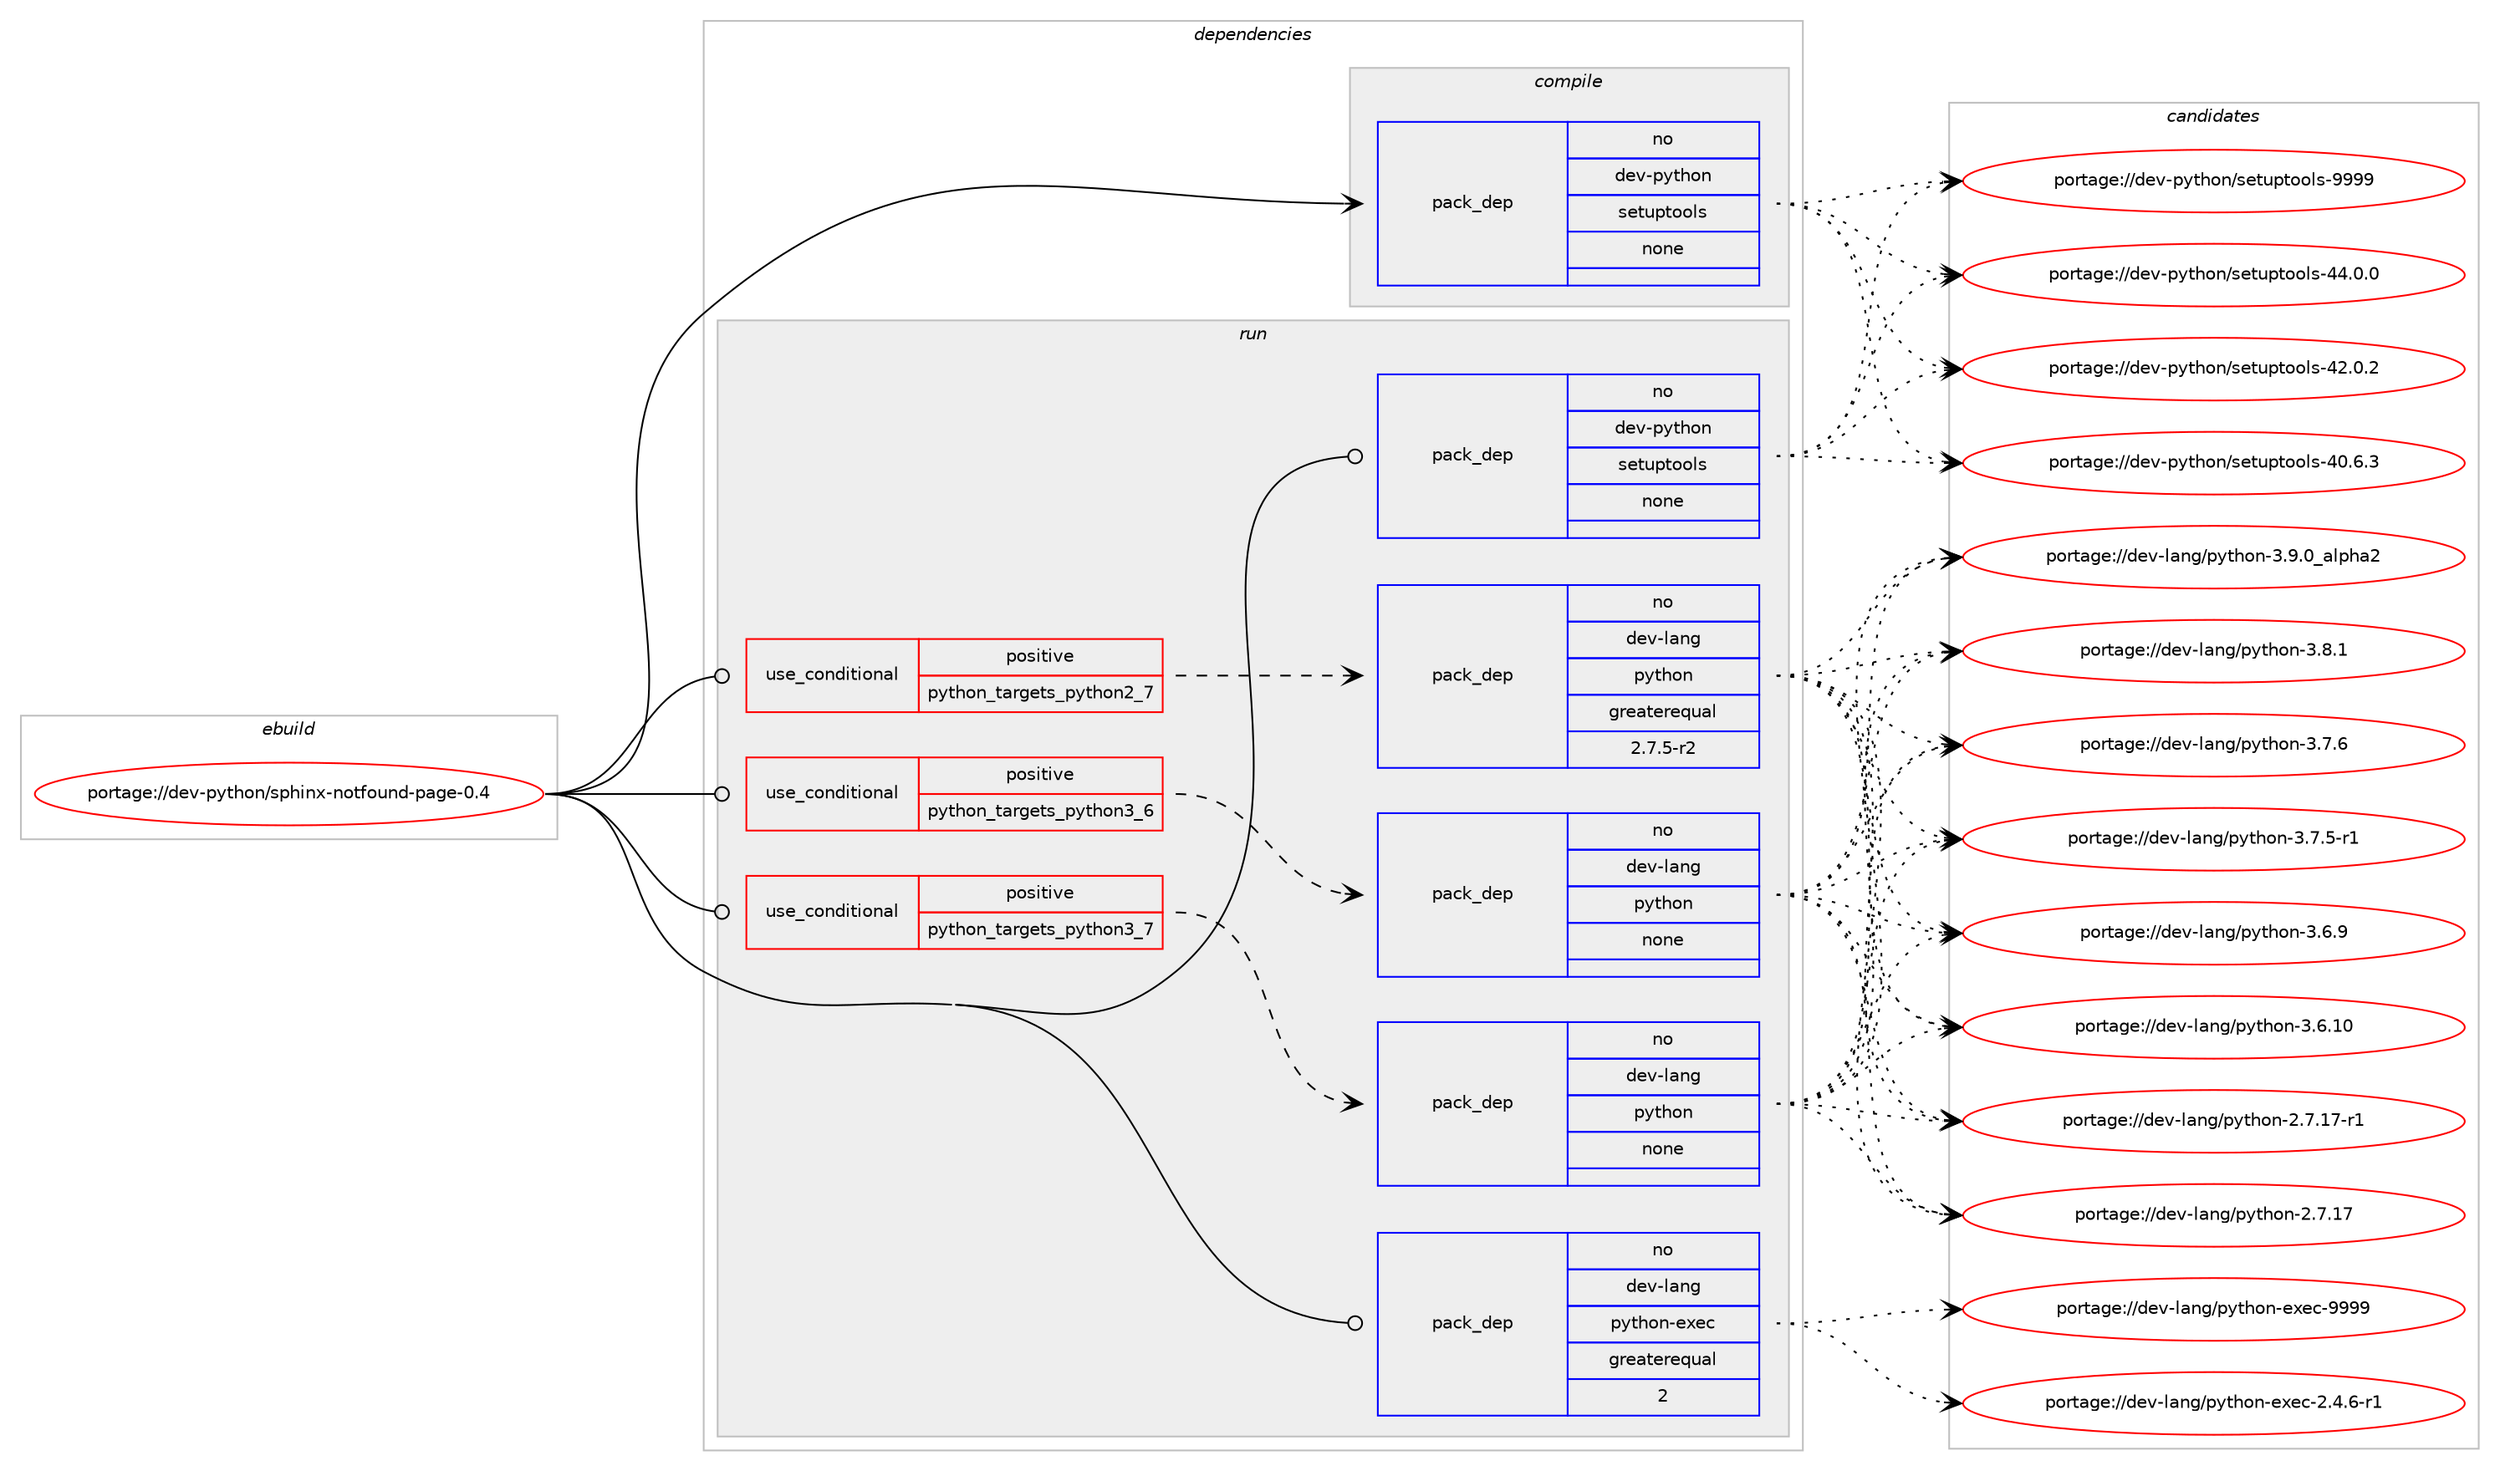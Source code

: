 digraph prolog {

# *************
# Graph options
# *************

newrank=true;
concentrate=true;
compound=true;
graph [rankdir=LR,fontname=Helvetica,fontsize=10,ranksep=1.5];#, ranksep=2.5, nodesep=0.2];
edge  [arrowhead=vee];
node  [fontname=Helvetica,fontsize=10];

# **********
# The ebuild
# **********

subgraph cluster_leftcol {
color=gray;
label=<<i>ebuild</i>>;
id [label="portage://dev-python/sphinx-notfound-page-0.4", color=red, width=4, href="../dev-python/sphinx-notfound-page-0.4.svg"];
}

# ****************
# The dependencies
# ****************

subgraph cluster_midcol {
color=gray;
label=<<i>dependencies</i>>;
subgraph cluster_compile {
fillcolor="#eeeeee";
style=filled;
label=<<i>compile</i>>;
subgraph pack314349 {
dependency424927 [label=<<TABLE BORDER="0" CELLBORDER="1" CELLSPACING="0" CELLPADDING="4" WIDTH="220"><TR><TD ROWSPAN="6" CELLPADDING="30">pack_dep</TD></TR><TR><TD WIDTH="110">no</TD></TR><TR><TD>dev-python</TD></TR><TR><TD>setuptools</TD></TR><TR><TD>none</TD></TR><TR><TD></TD></TR></TABLE>>, shape=none, color=blue];
}
id:e -> dependency424927:w [weight=20,style="solid",arrowhead="vee"];
}
subgraph cluster_compileandrun {
fillcolor="#eeeeee";
style=filled;
label=<<i>compile and run</i>>;
}
subgraph cluster_run {
fillcolor="#eeeeee";
style=filled;
label=<<i>run</i>>;
subgraph cond105680 {
dependency424928 [label=<<TABLE BORDER="0" CELLBORDER="1" CELLSPACING="0" CELLPADDING="4"><TR><TD ROWSPAN="3" CELLPADDING="10">use_conditional</TD></TR><TR><TD>positive</TD></TR><TR><TD>python_targets_python2_7</TD></TR></TABLE>>, shape=none, color=red];
subgraph pack314350 {
dependency424929 [label=<<TABLE BORDER="0" CELLBORDER="1" CELLSPACING="0" CELLPADDING="4" WIDTH="220"><TR><TD ROWSPAN="6" CELLPADDING="30">pack_dep</TD></TR><TR><TD WIDTH="110">no</TD></TR><TR><TD>dev-lang</TD></TR><TR><TD>python</TD></TR><TR><TD>greaterequal</TD></TR><TR><TD>2.7.5-r2</TD></TR></TABLE>>, shape=none, color=blue];
}
dependency424928:e -> dependency424929:w [weight=20,style="dashed",arrowhead="vee"];
}
id:e -> dependency424928:w [weight=20,style="solid",arrowhead="odot"];
subgraph cond105681 {
dependency424930 [label=<<TABLE BORDER="0" CELLBORDER="1" CELLSPACING="0" CELLPADDING="4"><TR><TD ROWSPAN="3" CELLPADDING="10">use_conditional</TD></TR><TR><TD>positive</TD></TR><TR><TD>python_targets_python3_6</TD></TR></TABLE>>, shape=none, color=red];
subgraph pack314351 {
dependency424931 [label=<<TABLE BORDER="0" CELLBORDER="1" CELLSPACING="0" CELLPADDING="4" WIDTH="220"><TR><TD ROWSPAN="6" CELLPADDING="30">pack_dep</TD></TR><TR><TD WIDTH="110">no</TD></TR><TR><TD>dev-lang</TD></TR><TR><TD>python</TD></TR><TR><TD>none</TD></TR><TR><TD></TD></TR></TABLE>>, shape=none, color=blue];
}
dependency424930:e -> dependency424931:w [weight=20,style="dashed",arrowhead="vee"];
}
id:e -> dependency424930:w [weight=20,style="solid",arrowhead="odot"];
subgraph cond105682 {
dependency424932 [label=<<TABLE BORDER="0" CELLBORDER="1" CELLSPACING="0" CELLPADDING="4"><TR><TD ROWSPAN="3" CELLPADDING="10">use_conditional</TD></TR><TR><TD>positive</TD></TR><TR><TD>python_targets_python3_7</TD></TR></TABLE>>, shape=none, color=red];
subgraph pack314352 {
dependency424933 [label=<<TABLE BORDER="0" CELLBORDER="1" CELLSPACING="0" CELLPADDING="4" WIDTH="220"><TR><TD ROWSPAN="6" CELLPADDING="30">pack_dep</TD></TR><TR><TD WIDTH="110">no</TD></TR><TR><TD>dev-lang</TD></TR><TR><TD>python</TD></TR><TR><TD>none</TD></TR><TR><TD></TD></TR></TABLE>>, shape=none, color=blue];
}
dependency424932:e -> dependency424933:w [weight=20,style="dashed",arrowhead="vee"];
}
id:e -> dependency424932:w [weight=20,style="solid",arrowhead="odot"];
subgraph pack314353 {
dependency424934 [label=<<TABLE BORDER="0" CELLBORDER="1" CELLSPACING="0" CELLPADDING="4" WIDTH="220"><TR><TD ROWSPAN="6" CELLPADDING="30">pack_dep</TD></TR><TR><TD WIDTH="110">no</TD></TR><TR><TD>dev-lang</TD></TR><TR><TD>python-exec</TD></TR><TR><TD>greaterequal</TD></TR><TR><TD>2</TD></TR></TABLE>>, shape=none, color=blue];
}
id:e -> dependency424934:w [weight=20,style="solid",arrowhead="odot"];
subgraph pack314354 {
dependency424935 [label=<<TABLE BORDER="0" CELLBORDER="1" CELLSPACING="0" CELLPADDING="4" WIDTH="220"><TR><TD ROWSPAN="6" CELLPADDING="30">pack_dep</TD></TR><TR><TD WIDTH="110">no</TD></TR><TR><TD>dev-python</TD></TR><TR><TD>setuptools</TD></TR><TR><TD>none</TD></TR><TR><TD></TD></TR></TABLE>>, shape=none, color=blue];
}
id:e -> dependency424935:w [weight=20,style="solid",arrowhead="odot"];
}
}

# **************
# The candidates
# **************

subgraph cluster_choices {
rank=same;
color=gray;
label=<<i>candidates</i>>;

subgraph choice314349 {
color=black;
nodesep=1;
choice10010111845112121116104111110471151011161171121161111111081154557575757 [label="portage://dev-python/setuptools-9999", color=red, width=4,href="../dev-python/setuptools-9999.svg"];
choice100101118451121211161041111104711510111611711211611111110811545525246484648 [label="portage://dev-python/setuptools-44.0.0", color=red, width=4,href="../dev-python/setuptools-44.0.0.svg"];
choice100101118451121211161041111104711510111611711211611111110811545525046484650 [label="portage://dev-python/setuptools-42.0.2", color=red, width=4,href="../dev-python/setuptools-42.0.2.svg"];
choice100101118451121211161041111104711510111611711211611111110811545524846544651 [label="portage://dev-python/setuptools-40.6.3", color=red, width=4,href="../dev-python/setuptools-40.6.3.svg"];
dependency424927:e -> choice10010111845112121116104111110471151011161171121161111111081154557575757:w [style=dotted,weight="100"];
dependency424927:e -> choice100101118451121211161041111104711510111611711211611111110811545525246484648:w [style=dotted,weight="100"];
dependency424927:e -> choice100101118451121211161041111104711510111611711211611111110811545525046484650:w [style=dotted,weight="100"];
dependency424927:e -> choice100101118451121211161041111104711510111611711211611111110811545524846544651:w [style=dotted,weight="100"];
}
subgraph choice314350 {
color=black;
nodesep=1;
choice10010111845108971101034711212111610411111045514657464895971081121049750 [label="portage://dev-lang/python-3.9.0_alpha2", color=red, width=4,href="../dev-lang/python-3.9.0_alpha2.svg"];
choice100101118451089711010347112121116104111110455146564649 [label="portage://dev-lang/python-3.8.1", color=red, width=4,href="../dev-lang/python-3.8.1.svg"];
choice100101118451089711010347112121116104111110455146554654 [label="portage://dev-lang/python-3.7.6", color=red, width=4,href="../dev-lang/python-3.7.6.svg"];
choice1001011184510897110103471121211161041111104551465546534511449 [label="portage://dev-lang/python-3.7.5-r1", color=red, width=4,href="../dev-lang/python-3.7.5-r1.svg"];
choice100101118451089711010347112121116104111110455146544657 [label="portage://dev-lang/python-3.6.9", color=red, width=4,href="../dev-lang/python-3.6.9.svg"];
choice10010111845108971101034711212111610411111045514654464948 [label="portage://dev-lang/python-3.6.10", color=red, width=4,href="../dev-lang/python-3.6.10.svg"];
choice100101118451089711010347112121116104111110455046554649554511449 [label="portage://dev-lang/python-2.7.17-r1", color=red, width=4,href="../dev-lang/python-2.7.17-r1.svg"];
choice10010111845108971101034711212111610411111045504655464955 [label="portage://dev-lang/python-2.7.17", color=red, width=4,href="../dev-lang/python-2.7.17.svg"];
dependency424929:e -> choice10010111845108971101034711212111610411111045514657464895971081121049750:w [style=dotted,weight="100"];
dependency424929:e -> choice100101118451089711010347112121116104111110455146564649:w [style=dotted,weight="100"];
dependency424929:e -> choice100101118451089711010347112121116104111110455146554654:w [style=dotted,weight="100"];
dependency424929:e -> choice1001011184510897110103471121211161041111104551465546534511449:w [style=dotted,weight="100"];
dependency424929:e -> choice100101118451089711010347112121116104111110455146544657:w [style=dotted,weight="100"];
dependency424929:e -> choice10010111845108971101034711212111610411111045514654464948:w [style=dotted,weight="100"];
dependency424929:e -> choice100101118451089711010347112121116104111110455046554649554511449:w [style=dotted,weight="100"];
dependency424929:e -> choice10010111845108971101034711212111610411111045504655464955:w [style=dotted,weight="100"];
}
subgraph choice314351 {
color=black;
nodesep=1;
choice10010111845108971101034711212111610411111045514657464895971081121049750 [label="portage://dev-lang/python-3.9.0_alpha2", color=red, width=4,href="../dev-lang/python-3.9.0_alpha2.svg"];
choice100101118451089711010347112121116104111110455146564649 [label="portage://dev-lang/python-3.8.1", color=red, width=4,href="../dev-lang/python-3.8.1.svg"];
choice100101118451089711010347112121116104111110455146554654 [label="portage://dev-lang/python-3.7.6", color=red, width=4,href="../dev-lang/python-3.7.6.svg"];
choice1001011184510897110103471121211161041111104551465546534511449 [label="portage://dev-lang/python-3.7.5-r1", color=red, width=4,href="../dev-lang/python-3.7.5-r1.svg"];
choice100101118451089711010347112121116104111110455146544657 [label="portage://dev-lang/python-3.6.9", color=red, width=4,href="../dev-lang/python-3.6.9.svg"];
choice10010111845108971101034711212111610411111045514654464948 [label="portage://dev-lang/python-3.6.10", color=red, width=4,href="../dev-lang/python-3.6.10.svg"];
choice100101118451089711010347112121116104111110455046554649554511449 [label="portage://dev-lang/python-2.7.17-r1", color=red, width=4,href="../dev-lang/python-2.7.17-r1.svg"];
choice10010111845108971101034711212111610411111045504655464955 [label="portage://dev-lang/python-2.7.17", color=red, width=4,href="../dev-lang/python-2.7.17.svg"];
dependency424931:e -> choice10010111845108971101034711212111610411111045514657464895971081121049750:w [style=dotted,weight="100"];
dependency424931:e -> choice100101118451089711010347112121116104111110455146564649:w [style=dotted,weight="100"];
dependency424931:e -> choice100101118451089711010347112121116104111110455146554654:w [style=dotted,weight="100"];
dependency424931:e -> choice1001011184510897110103471121211161041111104551465546534511449:w [style=dotted,weight="100"];
dependency424931:e -> choice100101118451089711010347112121116104111110455146544657:w [style=dotted,weight="100"];
dependency424931:e -> choice10010111845108971101034711212111610411111045514654464948:w [style=dotted,weight="100"];
dependency424931:e -> choice100101118451089711010347112121116104111110455046554649554511449:w [style=dotted,weight="100"];
dependency424931:e -> choice10010111845108971101034711212111610411111045504655464955:w [style=dotted,weight="100"];
}
subgraph choice314352 {
color=black;
nodesep=1;
choice10010111845108971101034711212111610411111045514657464895971081121049750 [label="portage://dev-lang/python-3.9.0_alpha2", color=red, width=4,href="../dev-lang/python-3.9.0_alpha2.svg"];
choice100101118451089711010347112121116104111110455146564649 [label="portage://dev-lang/python-3.8.1", color=red, width=4,href="../dev-lang/python-3.8.1.svg"];
choice100101118451089711010347112121116104111110455146554654 [label="portage://dev-lang/python-3.7.6", color=red, width=4,href="../dev-lang/python-3.7.6.svg"];
choice1001011184510897110103471121211161041111104551465546534511449 [label="portage://dev-lang/python-3.7.5-r1", color=red, width=4,href="../dev-lang/python-3.7.5-r1.svg"];
choice100101118451089711010347112121116104111110455146544657 [label="portage://dev-lang/python-3.6.9", color=red, width=4,href="../dev-lang/python-3.6.9.svg"];
choice10010111845108971101034711212111610411111045514654464948 [label="portage://dev-lang/python-3.6.10", color=red, width=4,href="../dev-lang/python-3.6.10.svg"];
choice100101118451089711010347112121116104111110455046554649554511449 [label="portage://dev-lang/python-2.7.17-r1", color=red, width=4,href="../dev-lang/python-2.7.17-r1.svg"];
choice10010111845108971101034711212111610411111045504655464955 [label="portage://dev-lang/python-2.7.17", color=red, width=4,href="../dev-lang/python-2.7.17.svg"];
dependency424933:e -> choice10010111845108971101034711212111610411111045514657464895971081121049750:w [style=dotted,weight="100"];
dependency424933:e -> choice100101118451089711010347112121116104111110455146564649:w [style=dotted,weight="100"];
dependency424933:e -> choice100101118451089711010347112121116104111110455146554654:w [style=dotted,weight="100"];
dependency424933:e -> choice1001011184510897110103471121211161041111104551465546534511449:w [style=dotted,weight="100"];
dependency424933:e -> choice100101118451089711010347112121116104111110455146544657:w [style=dotted,weight="100"];
dependency424933:e -> choice10010111845108971101034711212111610411111045514654464948:w [style=dotted,weight="100"];
dependency424933:e -> choice100101118451089711010347112121116104111110455046554649554511449:w [style=dotted,weight="100"];
dependency424933:e -> choice10010111845108971101034711212111610411111045504655464955:w [style=dotted,weight="100"];
}
subgraph choice314353 {
color=black;
nodesep=1;
choice10010111845108971101034711212111610411111045101120101994557575757 [label="portage://dev-lang/python-exec-9999", color=red, width=4,href="../dev-lang/python-exec-9999.svg"];
choice10010111845108971101034711212111610411111045101120101994550465246544511449 [label="portage://dev-lang/python-exec-2.4.6-r1", color=red, width=4,href="../dev-lang/python-exec-2.4.6-r1.svg"];
dependency424934:e -> choice10010111845108971101034711212111610411111045101120101994557575757:w [style=dotted,weight="100"];
dependency424934:e -> choice10010111845108971101034711212111610411111045101120101994550465246544511449:w [style=dotted,weight="100"];
}
subgraph choice314354 {
color=black;
nodesep=1;
choice10010111845112121116104111110471151011161171121161111111081154557575757 [label="portage://dev-python/setuptools-9999", color=red, width=4,href="../dev-python/setuptools-9999.svg"];
choice100101118451121211161041111104711510111611711211611111110811545525246484648 [label="portage://dev-python/setuptools-44.0.0", color=red, width=4,href="../dev-python/setuptools-44.0.0.svg"];
choice100101118451121211161041111104711510111611711211611111110811545525046484650 [label="portage://dev-python/setuptools-42.0.2", color=red, width=4,href="../dev-python/setuptools-42.0.2.svg"];
choice100101118451121211161041111104711510111611711211611111110811545524846544651 [label="portage://dev-python/setuptools-40.6.3", color=red, width=4,href="../dev-python/setuptools-40.6.3.svg"];
dependency424935:e -> choice10010111845112121116104111110471151011161171121161111111081154557575757:w [style=dotted,weight="100"];
dependency424935:e -> choice100101118451121211161041111104711510111611711211611111110811545525246484648:w [style=dotted,weight="100"];
dependency424935:e -> choice100101118451121211161041111104711510111611711211611111110811545525046484650:w [style=dotted,weight="100"];
dependency424935:e -> choice100101118451121211161041111104711510111611711211611111110811545524846544651:w [style=dotted,weight="100"];
}
}

}
